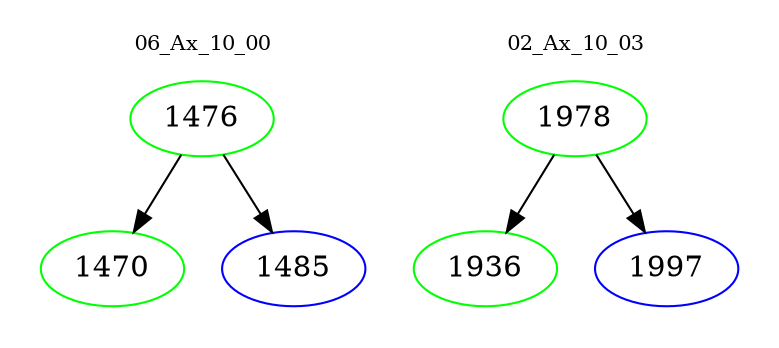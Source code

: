 digraph{
subgraph cluster_0 {
color = white
label = "06_Ax_10_00";
fontsize=10;
T0_1476 [label="1476", color="green"]
T0_1476 -> T0_1470 [color="black"]
T0_1470 [label="1470", color="green"]
T0_1476 -> T0_1485 [color="black"]
T0_1485 [label="1485", color="blue"]
}
subgraph cluster_1 {
color = white
label = "02_Ax_10_03";
fontsize=10;
T1_1978 [label="1978", color="green"]
T1_1978 -> T1_1936 [color="black"]
T1_1936 [label="1936", color="green"]
T1_1978 -> T1_1997 [color="black"]
T1_1997 [label="1997", color="blue"]
}
}
